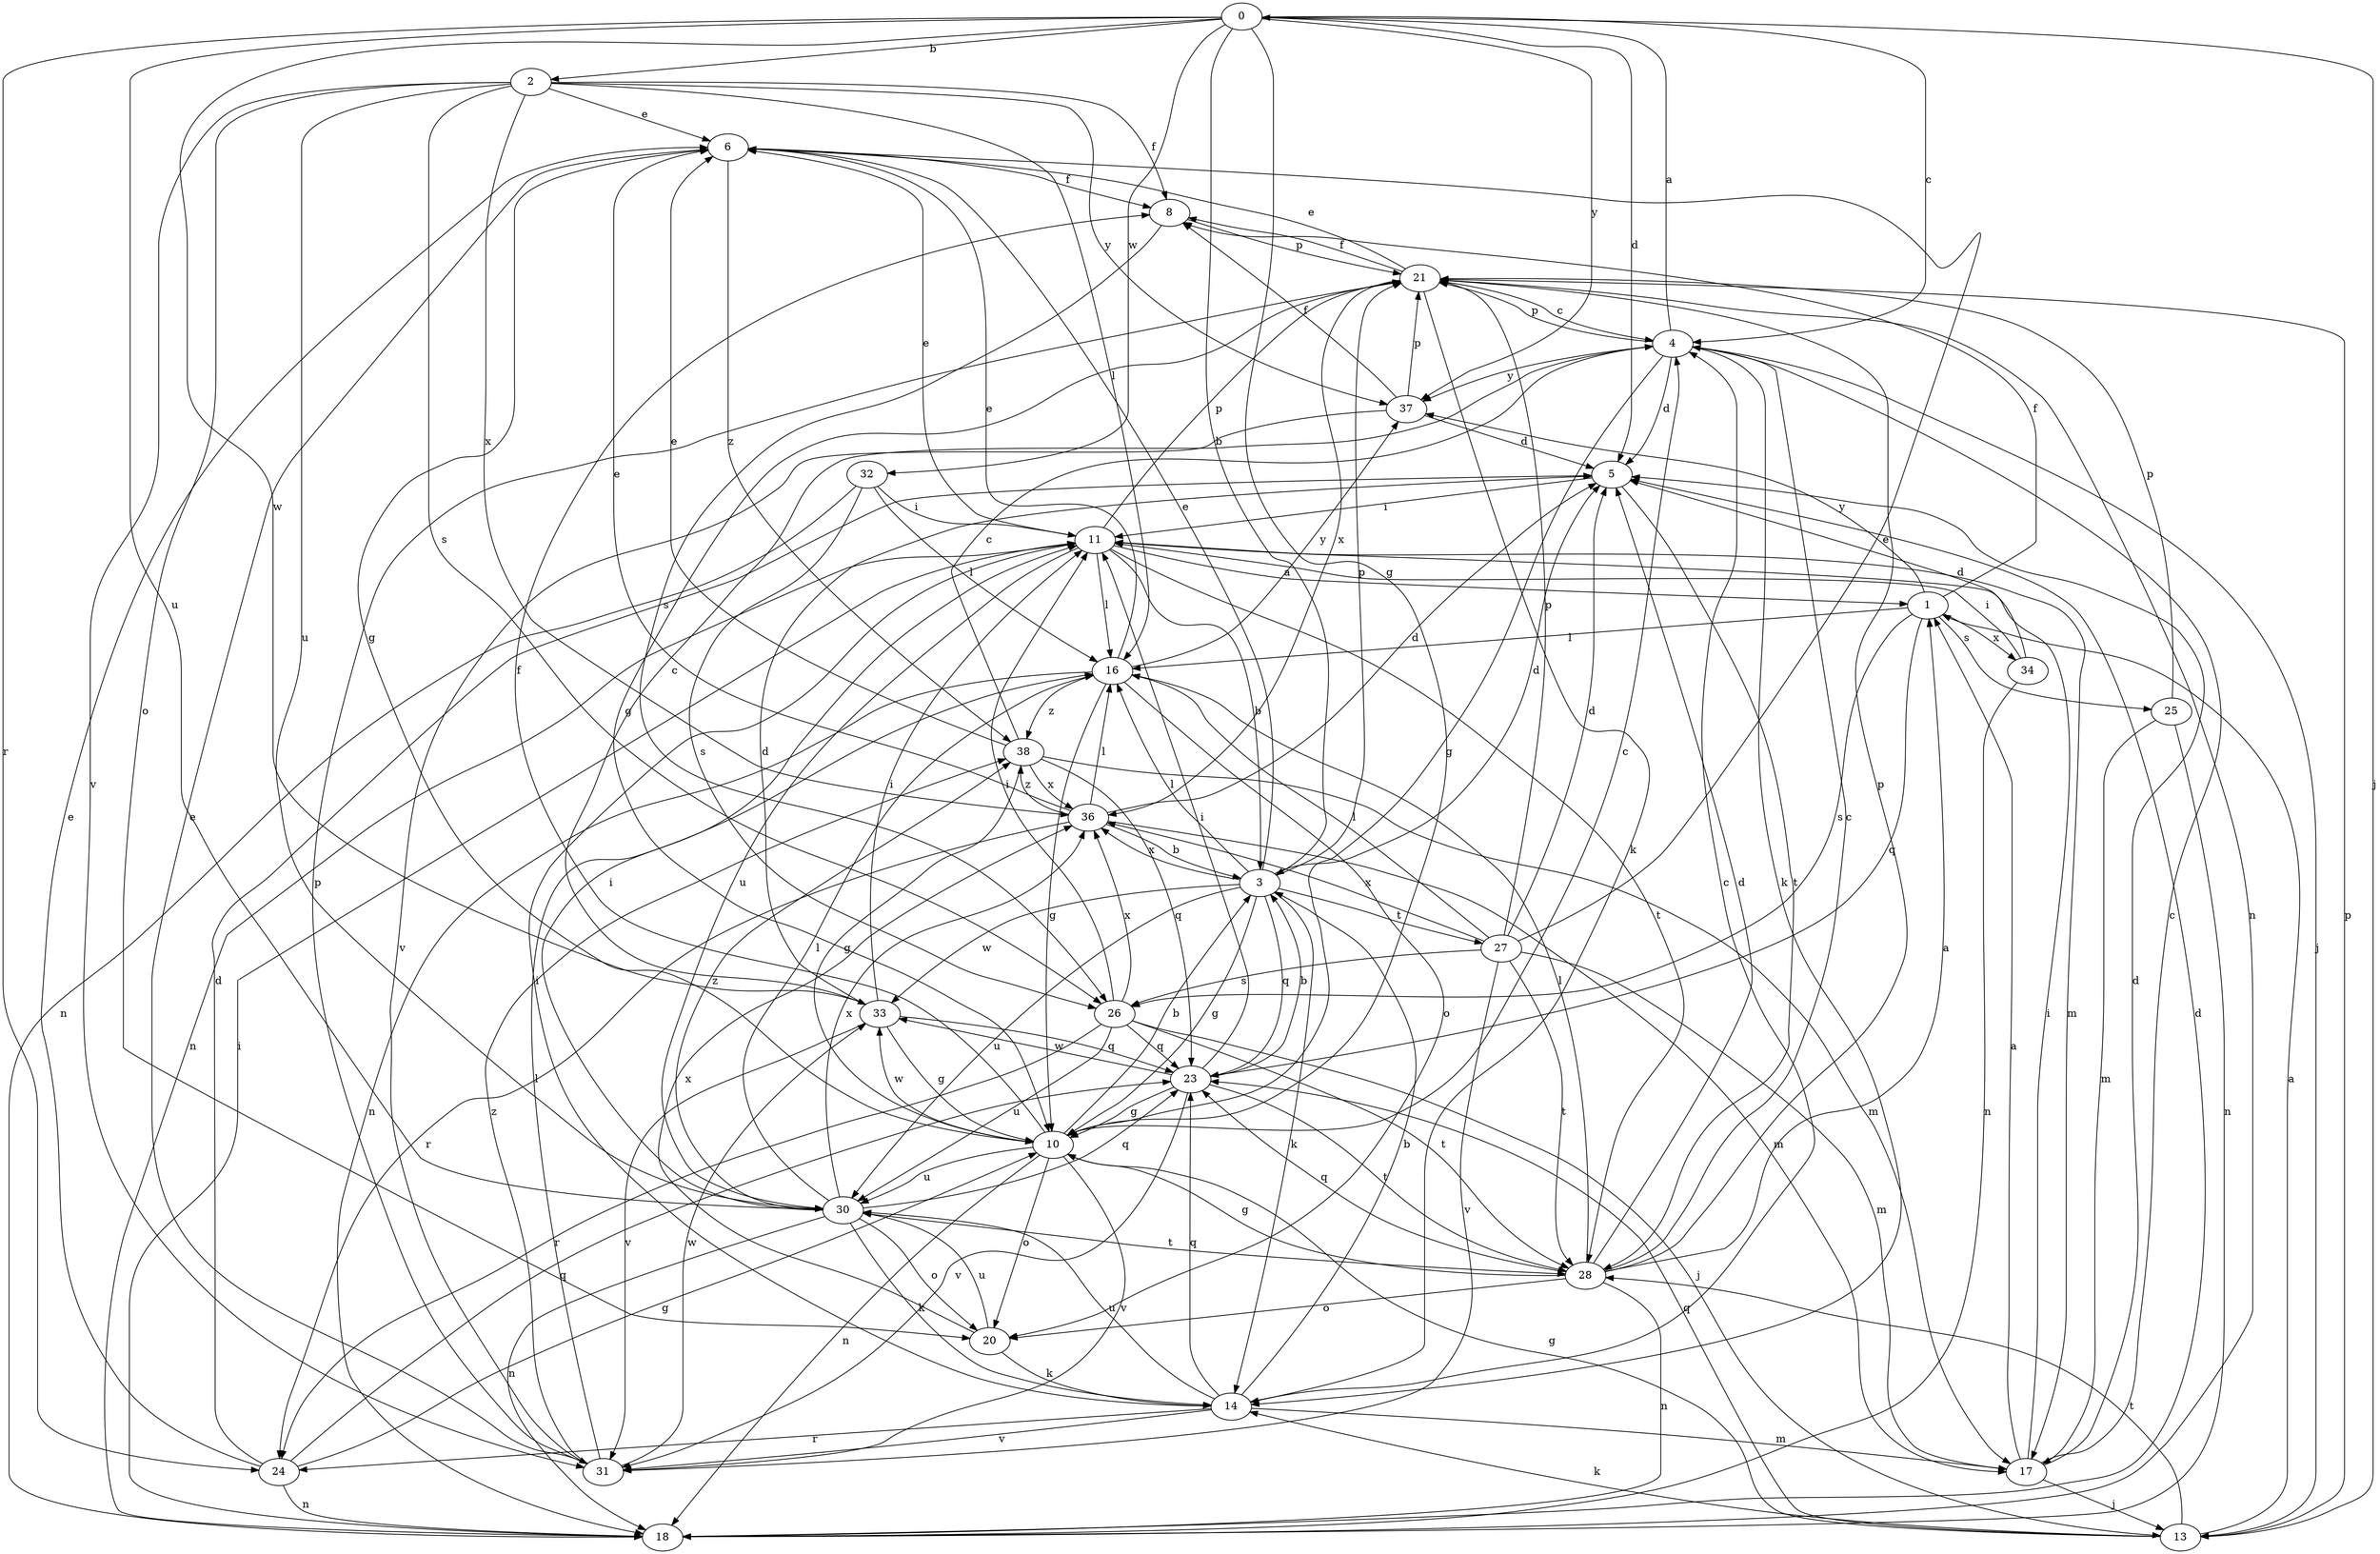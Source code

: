 strict digraph  {
0;
1;
2;
3;
4;
5;
6;
8;
10;
11;
13;
14;
16;
17;
18;
20;
21;
23;
24;
25;
26;
27;
28;
30;
31;
32;
33;
34;
36;
37;
38;
0 -> 2  [label=b];
0 -> 3  [label=b];
0 -> 4  [label=c];
0 -> 5  [label=d];
0 -> 10  [label=g];
0 -> 13  [label=j];
0 -> 24  [label=r];
0 -> 30  [label=u];
0 -> 32  [label=w];
0 -> 33  [label=w];
0 -> 37  [label=y];
1 -> 8  [label=f];
1 -> 16  [label=l];
1 -> 23  [label=q];
1 -> 25  [label=s];
1 -> 26  [label=s];
1 -> 34  [label=x];
1 -> 37  [label=y];
2 -> 6  [label=e];
2 -> 8  [label=f];
2 -> 16  [label=l];
2 -> 20  [label=o];
2 -> 26  [label=s];
2 -> 30  [label=u];
2 -> 31  [label=v];
2 -> 36  [label=x];
2 -> 37  [label=y];
3 -> 5  [label=d];
3 -> 6  [label=e];
3 -> 10  [label=g];
3 -> 14  [label=k];
3 -> 16  [label=l];
3 -> 21  [label=p];
3 -> 23  [label=q];
3 -> 27  [label=t];
3 -> 30  [label=u];
3 -> 33  [label=w];
3 -> 36  [label=x];
4 -> 0  [label=a];
4 -> 5  [label=d];
4 -> 10  [label=g];
4 -> 13  [label=j];
4 -> 14  [label=k];
4 -> 21  [label=p];
4 -> 37  [label=y];
5 -> 11  [label=i];
5 -> 28  [label=t];
6 -> 8  [label=f];
6 -> 10  [label=g];
6 -> 38  [label=z];
8 -> 21  [label=p];
8 -> 26  [label=s];
10 -> 3  [label=b];
10 -> 4  [label=c];
10 -> 8  [label=f];
10 -> 18  [label=n];
10 -> 20  [label=o];
10 -> 30  [label=u];
10 -> 31  [label=v];
10 -> 33  [label=w];
11 -> 1  [label=a];
11 -> 3  [label=b];
11 -> 6  [label=e];
11 -> 16  [label=l];
11 -> 17  [label=m];
11 -> 18  [label=n];
11 -> 21  [label=p];
11 -> 28  [label=t];
11 -> 30  [label=u];
13 -> 1  [label=a];
13 -> 10  [label=g];
13 -> 14  [label=k];
13 -> 21  [label=p];
13 -> 23  [label=q];
13 -> 28  [label=t];
14 -> 3  [label=b];
14 -> 4  [label=c];
14 -> 11  [label=i];
14 -> 17  [label=m];
14 -> 23  [label=q];
14 -> 24  [label=r];
14 -> 30  [label=u];
14 -> 31  [label=v];
16 -> 6  [label=e];
16 -> 10  [label=g];
16 -> 18  [label=n];
16 -> 20  [label=o];
16 -> 37  [label=y];
16 -> 38  [label=z];
17 -> 1  [label=a];
17 -> 4  [label=c];
17 -> 5  [label=d];
17 -> 11  [label=i];
17 -> 13  [label=j];
18 -> 5  [label=d];
18 -> 11  [label=i];
20 -> 14  [label=k];
20 -> 30  [label=u];
20 -> 36  [label=x];
21 -> 4  [label=c];
21 -> 6  [label=e];
21 -> 8  [label=f];
21 -> 10  [label=g];
21 -> 14  [label=k];
21 -> 18  [label=n];
21 -> 36  [label=x];
23 -> 3  [label=b];
23 -> 10  [label=g];
23 -> 11  [label=i];
23 -> 28  [label=t];
23 -> 31  [label=v];
23 -> 33  [label=w];
24 -> 5  [label=d];
24 -> 6  [label=e];
24 -> 10  [label=g];
24 -> 18  [label=n];
24 -> 23  [label=q];
25 -> 17  [label=m];
25 -> 18  [label=n];
25 -> 21  [label=p];
26 -> 11  [label=i];
26 -> 13  [label=j];
26 -> 23  [label=q];
26 -> 24  [label=r];
26 -> 28  [label=t];
26 -> 30  [label=u];
26 -> 36  [label=x];
27 -> 5  [label=d];
27 -> 6  [label=e];
27 -> 16  [label=l];
27 -> 17  [label=m];
27 -> 21  [label=p];
27 -> 26  [label=s];
27 -> 28  [label=t];
27 -> 31  [label=v];
27 -> 36  [label=x];
28 -> 1  [label=a];
28 -> 4  [label=c];
28 -> 5  [label=d];
28 -> 10  [label=g];
28 -> 16  [label=l];
28 -> 18  [label=n];
28 -> 20  [label=o];
28 -> 21  [label=p];
28 -> 23  [label=q];
30 -> 11  [label=i];
30 -> 14  [label=k];
30 -> 16  [label=l];
30 -> 18  [label=n];
30 -> 20  [label=o];
30 -> 23  [label=q];
30 -> 28  [label=t];
30 -> 36  [label=x];
30 -> 38  [label=z];
31 -> 6  [label=e];
31 -> 16  [label=l];
31 -> 21  [label=p];
31 -> 33  [label=w];
31 -> 38  [label=z];
32 -> 11  [label=i];
32 -> 16  [label=l];
32 -> 18  [label=n];
32 -> 26  [label=s];
33 -> 4  [label=c];
33 -> 5  [label=d];
33 -> 10  [label=g];
33 -> 11  [label=i];
33 -> 23  [label=q];
33 -> 31  [label=v];
34 -> 5  [label=d];
34 -> 11  [label=i];
34 -> 18  [label=n];
36 -> 3  [label=b];
36 -> 5  [label=d];
36 -> 6  [label=e];
36 -> 16  [label=l];
36 -> 17  [label=m];
36 -> 24  [label=r];
36 -> 38  [label=z];
37 -> 5  [label=d];
37 -> 8  [label=f];
37 -> 21  [label=p];
37 -> 31  [label=v];
38 -> 4  [label=c];
38 -> 6  [label=e];
38 -> 10  [label=g];
38 -> 17  [label=m];
38 -> 23  [label=q];
38 -> 36  [label=x];
}
